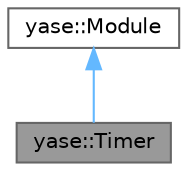 digraph "yase::Timer"
{
 // LATEX_PDF_SIZE
  bgcolor="transparent";
  edge [fontname=Helvetica,fontsize=10,labelfontname=Helvetica,labelfontsize=10];
  node [fontname=Helvetica,fontsize=10,shape=box,height=0.2,width=0.4];
  Node1 [id="Node000001",label="yase::Timer",height=0.2,width=0.4,color="gray40", fillcolor="grey60", style="filled", fontcolor="black",tooltip="A timer that can be used to do something one or more times in the future."];
  Node2 -> Node1 [id="edge1_Node000001_Node000002",dir="back",color="steelblue1",style="solid",tooltip=" "];
  Node2 [id="Node000002",label="yase::Module",height=0.2,width=0.4,color="gray40", fillcolor="white", style="filled",URL="$classyase_1_1_module.html",tooltip="An abstract base class for modules."];
}
